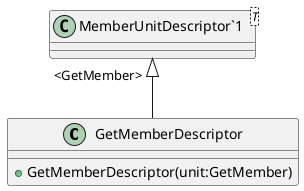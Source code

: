 @startuml
class GetMemberDescriptor {
    + GetMemberDescriptor(unit:GetMember)
}
class "MemberUnitDescriptor`1"<T> {
}
"MemberUnitDescriptor`1" "<GetMember>" <|-- GetMemberDescriptor
@enduml
